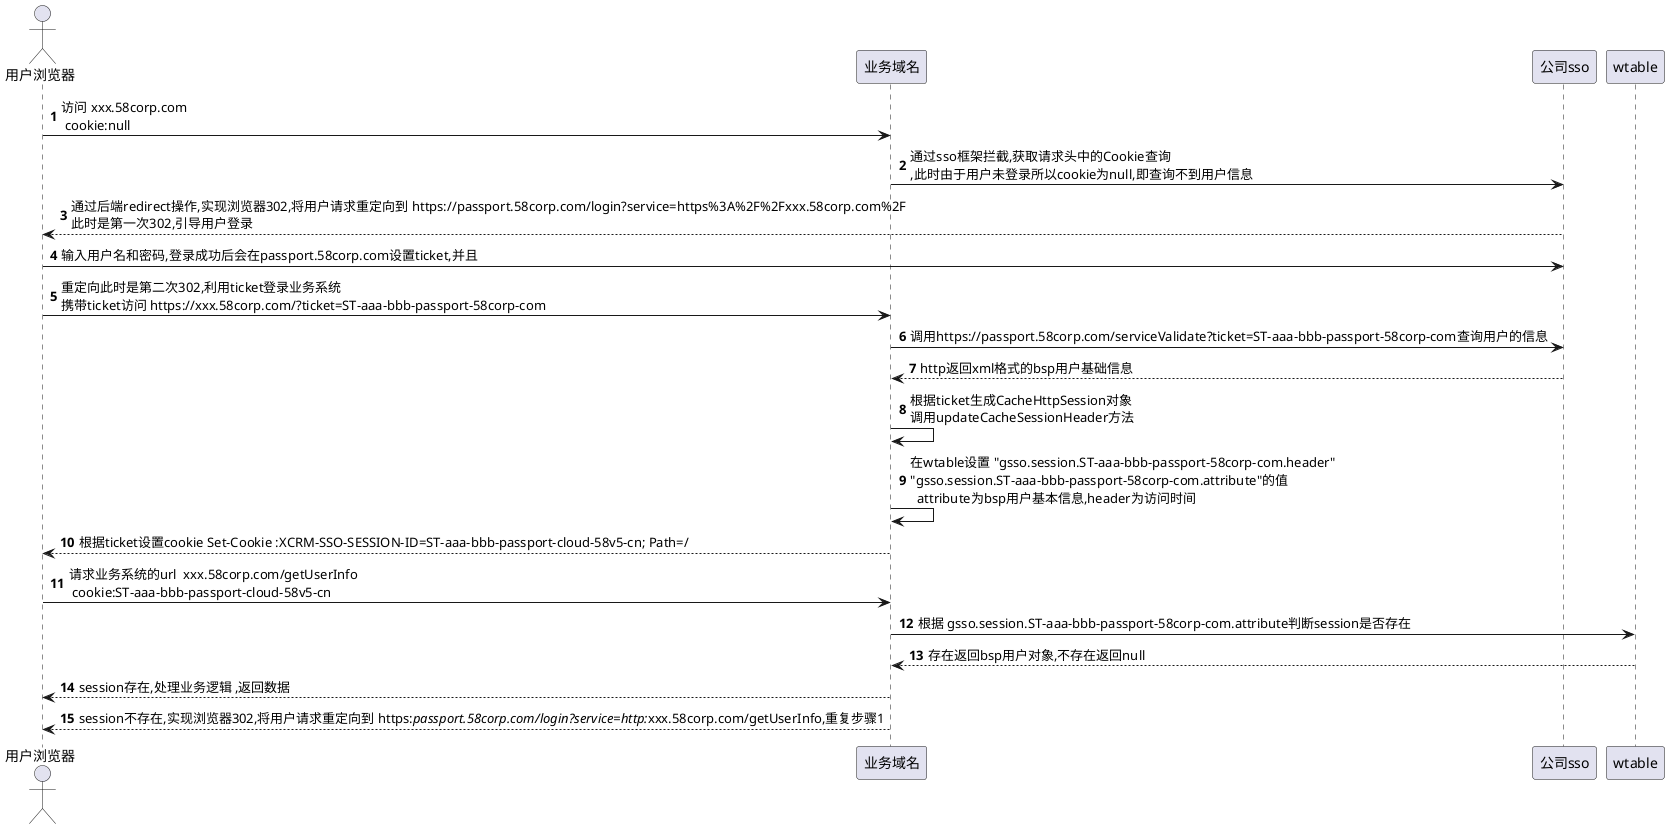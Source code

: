 @startuml
'https://plantuml.com/sequence-diagram
actor 用户浏览器 as user
autonumber
user -> 业务域名 : 访问 xxx.58corp.com \n cookie:null
业务域名 -> 公司sso : 通过sso框架拦截,获取请求头中的Cookie查询\n,此时由于用户未登录所以cookie为null,即查询不到用户信息
公司sso --> user : 通过后端redirect操作,实现浏览器302,将用户请求重定向到 https://passport.58corp.com/login?service=https%3A%2F%2Fxxx.58corp.com%2F\n此时是第一次302,引导用户登录
user -> 公司sso : 输入用户名和密码,登录成功后会在passport.58corp.com设置ticket,并且
user -> 业务域名 : 重定向此时是第二次302,利用ticket登录业务系统 \n携带ticket访问 https://xxx.58corp.com/?ticket=ST-aaa-bbb-passport-58corp-com
业务域名 -> 公司sso : 调用https://passport.58corp.com/serviceValidate?ticket=ST-aaa-bbb-passport-58corp-com查询用户的信息
公司sso --> 业务域名 : http返回xml格式的bsp用户基础信息
业务域名 -> 业务域名 : 根据ticket生成CacheHttpSession对象\n调用updateCacheSessionHeader方法
业务域名 -> 业务域名 : 在wtable设置 "gsso.session.ST-aaa-bbb-passport-58corp-com.header"\n"gsso.session.ST-aaa-bbb-passport-58corp-com.attribute"的值\n  attribute为bsp用户基本信息,header为访问时间
业务域名 --> user : 根据ticket设置cookie Set-Cookie :XCRM-SSO-SESSION-ID=ST-aaa-bbb-passport-cloud-58v5-cn; Path=/
user-> 业务域名 : 请求业务系统的url  xxx.58corp.com/getUserInfo \n cookie:ST-aaa-bbb-passport-cloud-58v5-cn
业务域名 -> wtable : 根据 gsso.session.ST-aaa-bbb-passport-58corp-com.attribute判断session是否存在
wtable --> 业务域名 : 存在返回bsp用户对象,不存在返回null
业务域名 --> user : session存在,处理业务逻辑 ,返回数据
业务域名 --> user : session不存在,实现浏览器302,将用户请求重定向到 https://passport.58corp.com/login?service=http://xxx.58corp.com/getUserInfo,重复步骤1



@enduml